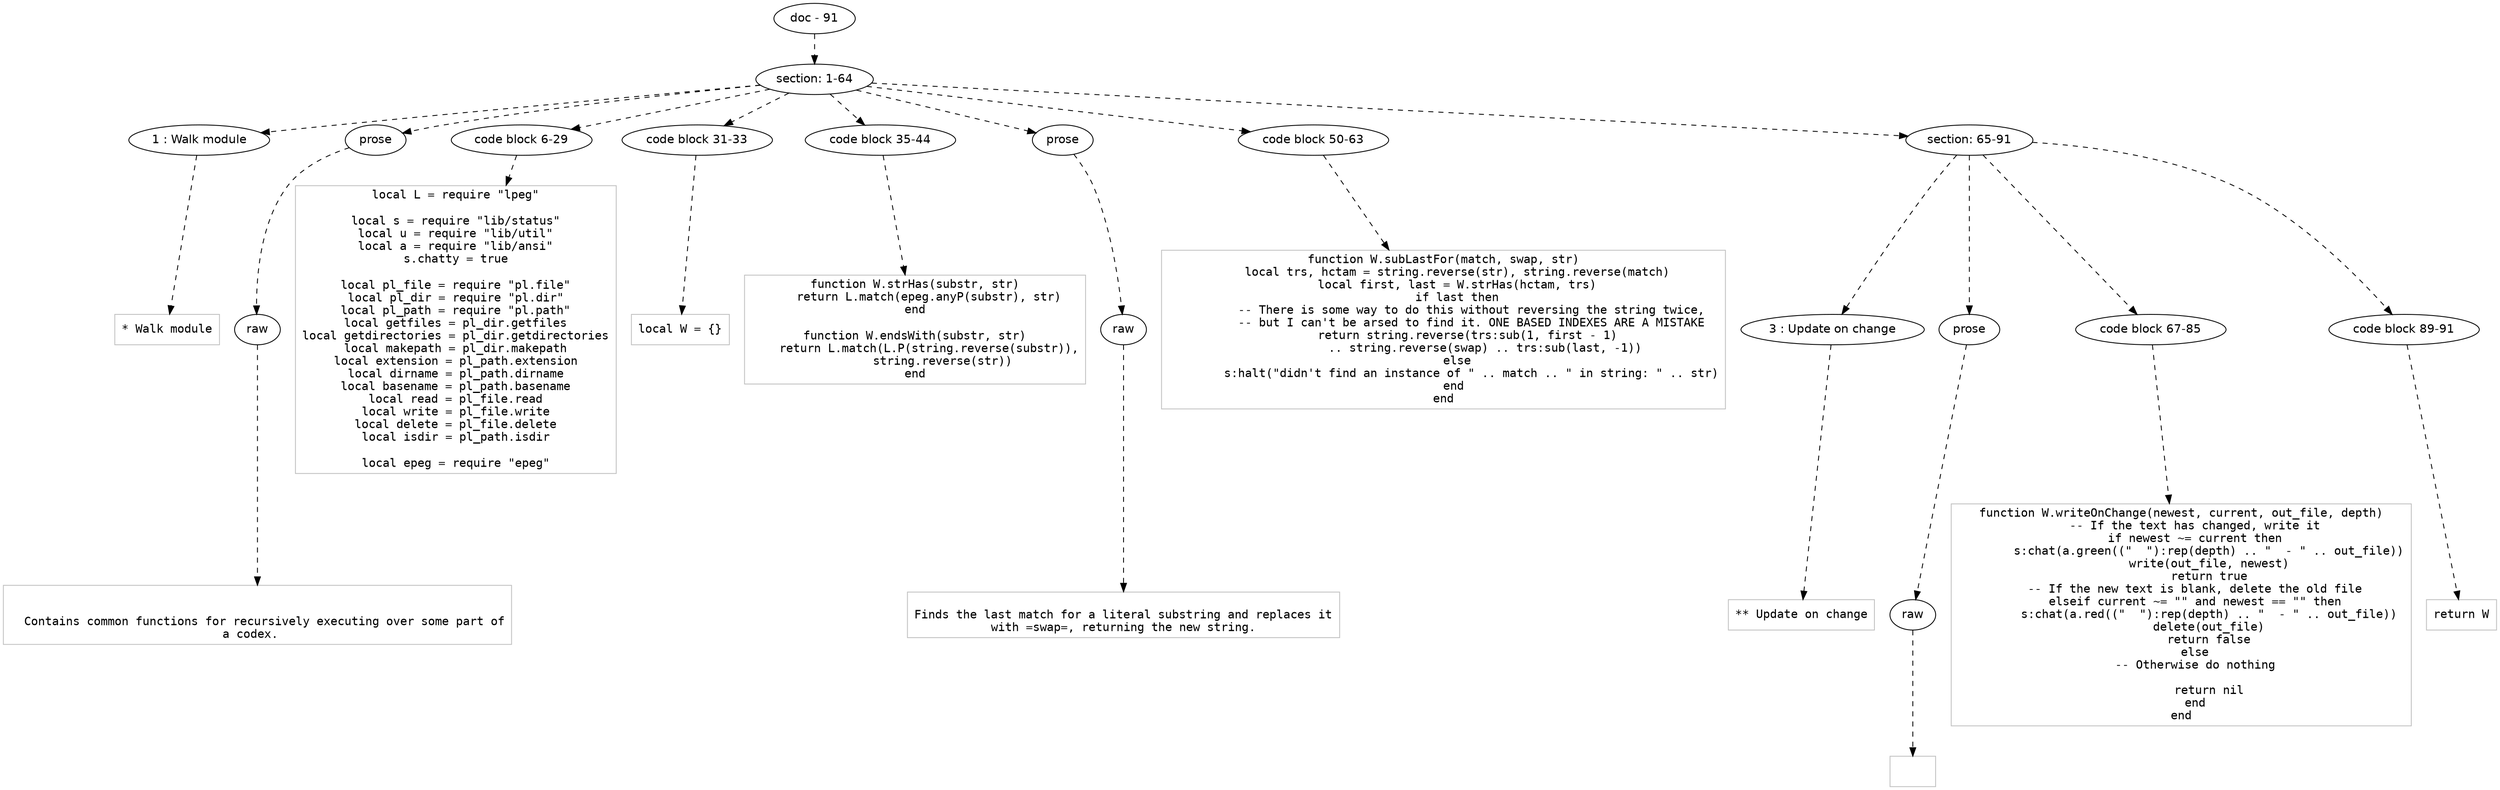 digraph hierarchy {

node [fontname=Helvetica]
edge [style=dashed]

doc_0 [label="doc - 91"]


doc_0 -> { section_1}
{rank=same; section_1}

section_1 [label="section: 1-64"]


section_1 -> { header_2 prose_3 codeblock_4 codeblock_5 codeblock_6 prose_7 codeblock_8 section_9}
{rank=same; header_2 prose_3 codeblock_4 codeblock_5 codeblock_6 prose_7 codeblock_8 section_9}

header_2 [label="1 : Walk module"]

prose_3 [label="prose"]

codeblock_4 [label="code block 6-29"]

codeblock_5 [label="code block 31-33"]

codeblock_6 [label="code block 35-44"]

prose_7 [label="prose"]

codeblock_8 [label="code block 50-63"]

section_9 [label="section: 65-91"]


header_2 -> leaf_10
leaf_10  [color=Gray,shape=rectangle,fontname=Inconsolata,label="* Walk module"]
prose_3 -> { raw_11}
{rank=same; raw_11}

raw_11 [label="raw"]


raw_11 -> leaf_12
leaf_12  [color=Gray,shape=rectangle,fontname=Inconsolata,label="

  Contains common functions for recursively executing over some part of
a codex.  
"]
codeblock_4 -> leaf_13
leaf_13  [color=Gray,shape=rectangle,fontname=Inconsolata,label="local L = require \"lpeg\"

local s = require \"lib/status\"
local u = require \"lib/util\"
local a = require \"lib/ansi\"
s.chatty = true

local pl_file = require \"pl.file\"
local pl_dir = require \"pl.dir\"
local pl_path = require \"pl.path\"
local getfiles = pl_dir.getfiles
local getdirectories = pl_dir.getdirectories
local makepath = pl_dir.makepath
local extension = pl_path.extension
local dirname = pl_path.dirname
local basename = pl_path.basename
local read = pl_file.read
local write = pl_file.write
local delete = pl_file.delete
local isdir = pl_path.isdir

local epeg = require \"epeg\""]
codeblock_5 -> leaf_14
leaf_14  [color=Gray,shape=rectangle,fontname=Inconsolata,label="local W = {}"]
codeblock_6 -> leaf_15
leaf_15  [color=Gray,shape=rectangle,fontname=Inconsolata,label="function W.strHas(substr, str)
    return L.match(epeg.anyP(substr), str)
end

function W.endsWith(substr, str)
    return L.match(L.P(string.reverse(substr)),
        string.reverse(str))
end"]
prose_7 -> { raw_16}
{rank=same; raw_16}

raw_16 [label="raw"]


raw_16 -> leaf_17
leaf_17  [color=Gray,shape=rectangle,fontname=Inconsolata,label="
Finds the last match for a literal substring and replaces it
with =swap=, returning the new string.
"]
codeblock_8 -> leaf_18
leaf_18  [color=Gray,shape=rectangle,fontname=Inconsolata,label="function W.subLastFor(match, swap, str)
    local trs, hctam = string.reverse(str), string.reverse(match)
    local first, last = W.strHas(hctam, trs)
    if last then
        -- There is some way to do this without reversing the string twice,
        -- but I can't be arsed to find it. ONE BASED INDEXES ARE A MISTAKE
        return string.reverse(trs:sub(1, first - 1) 
            .. string.reverse(swap) .. trs:sub(last, -1))
    else
        s:halt(\"didn't find an instance of \" .. match .. \" in string: \" .. str)
    end 
end"]
section_9 -> { header_19 prose_20 codeblock_21 codeblock_22}
{rank=same; header_19 prose_20 codeblock_21 codeblock_22}

header_19 [label="3 : Update on change"]

prose_20 [label="prose"]

codeblock_21 [label="code block 67-85"]

codeblock_22 [label="code block 89-91"]


header_19 -> leaf_23
leaf_23  [color=Gray,shape=rectangle,fontname=Inconsolata,label="** Update on change
"]
prose_20 -> { raw_24}
{rank=same; raw_24}

raw_24 [label="raw"]


raw_24 -> leaf_25
leaf_25  [color=Gray,shape=rectangle,fontname=Inconsolata,label="
"]
codeblock_21 -> leaf_26
leaf_26  [color=Gray,shape=rectangle,fontname=Inconsolata,label="function W.writeOnChange(newest, current, out_file, depth)
    -- If the text has changed, write it
    if newest ~= current then
        s:chat(a.green((\"  \"):rep(depth) .. \"  - \" .. out_file))
        write(out_file, newest)
        return true
    -- If the new text is blank, delete the old file
    elseif current ~= \"\" and newest == \"\" then
        s:chat(a.red((\"  \"):rep(depth) .. \"  - \" .. out_file))
        delete(out_file)
        return false
    else
    -- Otherwise do nothing
        
        return nil
    end
end"]
codeblock_22 -> leaf_27
leaf_27  [color=Gray,shape=rectangle,fontname=Inconsolata,label="return W"]

}
